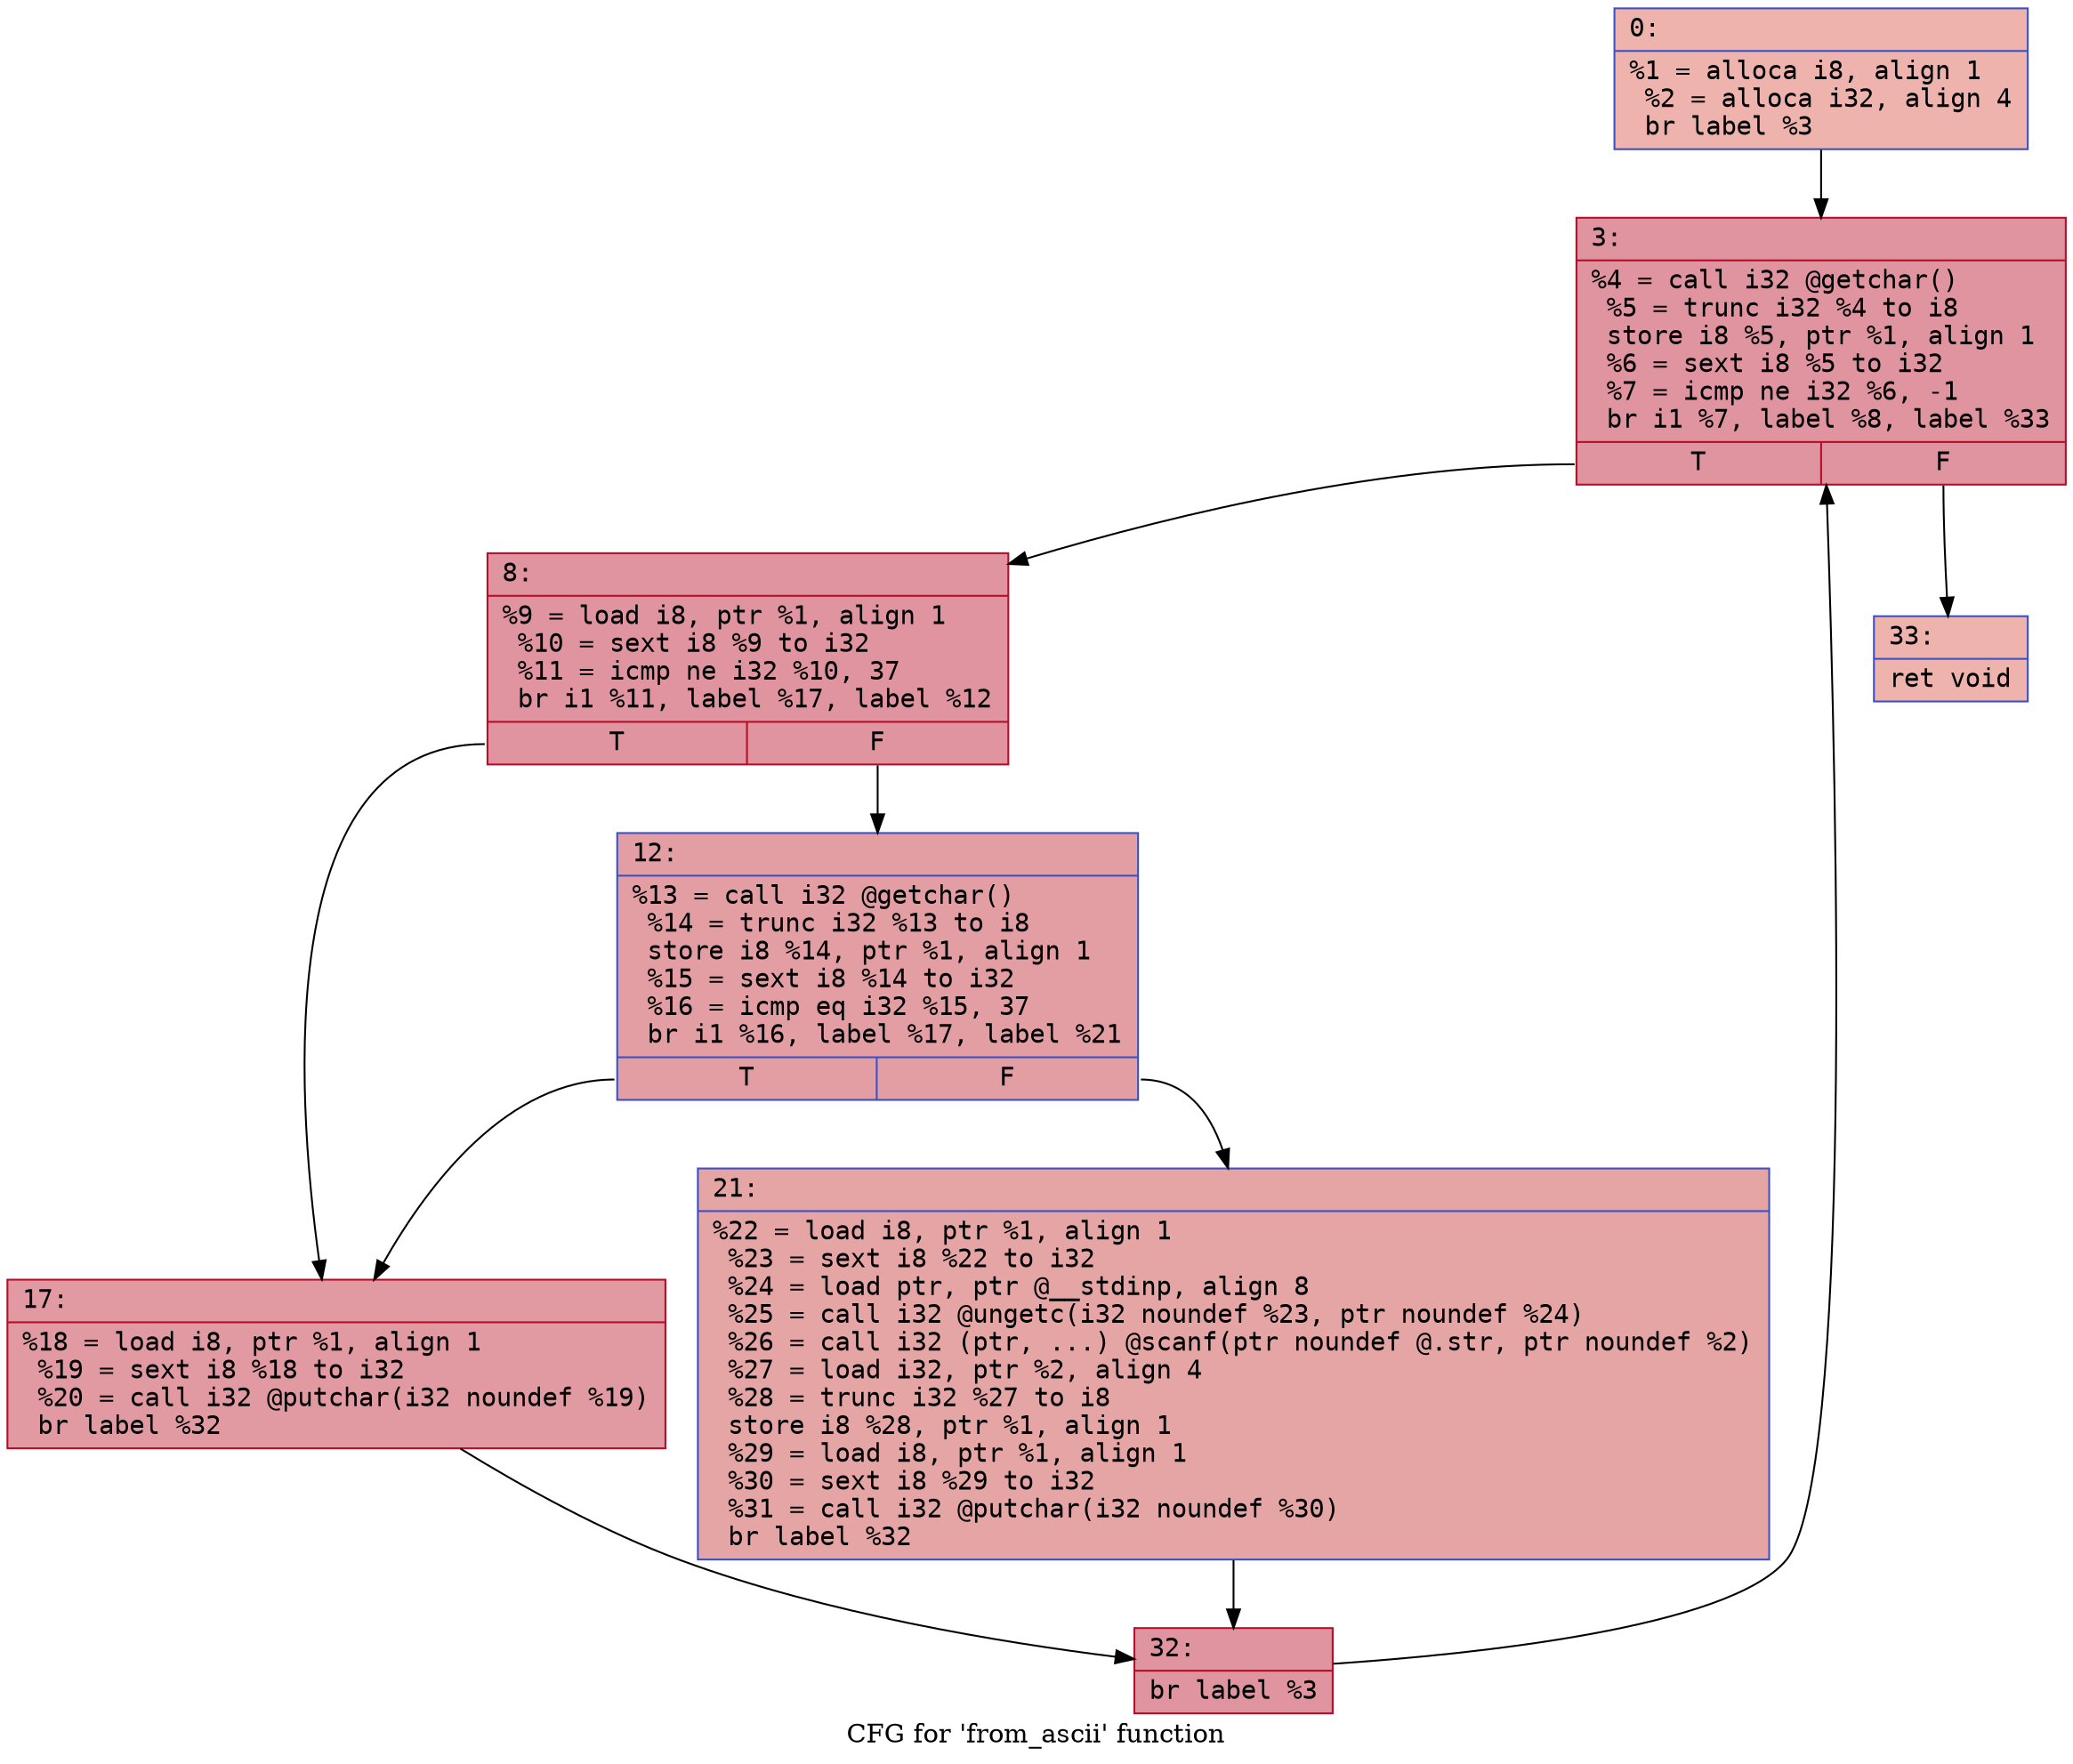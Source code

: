 digraph "CFG for 'from_ascii' function" {
	label="CFG for 'from_ascii' function";

	Node0x60000069e120 [shape=record,color="#3d50c3ff", style=filled, fillcolor="#d6524470" fontname="Courier",label="{0:\l|  %1 = alloca i8, align 1\l  %2 = alloca i32, align 4\l  br label %3\l}"];
	Node0x60000069e120 -> Node0x60000069e170[tooltip="0 -> 3\nProbability 100.00%" ];
	Node0x60000069e170 [shape=record,color="#b70d28ff", style=filled, fillcolor="#b70d2870" fontname="Courier",label="{3:\l|  %4 = call i32 @getchar()\l  %5 = trunc i32 %4 to i8\l  store i8 %5, ptr %1, align 1\l  %6 = sext i8 %5 to i32\l  %7 = icmp ne i32 %6, -1\l  br i1 %7, label %8, label %33\l|{<s0>T|<s1>F}}"];
	Node0x60000069e170:s0 -> Node0x60000069e1c0[tooltip="3 -> 8\nProbability 96.88%" ];
	Node0x60000069e170:s1 -> Node0x60000069e350[tooltip="3 -> 33\nProbability 3.12%" ];
	Node0x60000069e1c0 [shape=record,color="#b70d28ff", style=filled, fillcolor="#b70d2870" fontname="Courier",label="{8:\l|  %9 = load i8, ptr %1, align 1\l  %10 = sext i8 %9 to i32\l  %11 = icmp ne i32 %10, 37\l  br i1 %11, label %17, label %12\l|{<s0>T|<s1>F}}"];
	Node0x60000069e1c0:s0 -> Node0x60000069e260[tooltip="8 -> 17\nProbability 50.00%" ];
	Node0x60000069e1c0:s1 -> Node0x60000069e210[tooltip="8 -> 12\nProbability 50.00%" ];
	Node0x60000069e210 [shape=record,color="#3d50c3ff", style=filled, fillcolor="#be242e70" fontname="Courier",label="{12:\l|  %13 = call i32 @getchar()\l  %14 = trunc i32 %13 to i8\l  store i8 %14, ptr %1, align 1\l  %15 = sext i8 %14 to i32\l  %16 = icmp eq i32 %15, 37\l  br i1 %16, label %17, label %21\l|{<s0>T|<s1>F}}"];
	Node0x60000069e210:s0 -> Node0x60000069e260[tooltip="12 -> 17\nProbability 50.00%" ];
	Node0x60000069e210:s1 -> Node0x60000069e2b0[tooltip="12 -> 21\nProbability 50.00%" ];
	Node0x60000069e260 [shape=record,color="#b70d28ff", style=filled, fillcolor="#bb1b2c70" fontname="Courier",label="{17:\l|  %18 = load i8, ptr %1, align 1\l  %19 = sext i8 %18 to i32\l  %20 = call i32 @putchar(i32 noundef %19)\l  br label %32\l}"];
	Node0x60000069e260 -> Node0x60000069e300[tooltip="17 -> 32\nProbability 100.00%" ];
	Node0x60000069e2b0 [shape=record,color="#3d50c3ff", style=filled, fillcolor="#c5333470" fontname="Courier",label="{21:\l|  %22 = load i8, ptr %1, align 1\l  %23 = sext i8 %22 to i32\l  %24 = load ptr, ptr @__stdinp, align 8\l  %25 = call i32 @ungetc(i32 noundef %23, ptr noundef %24)\l  %26 = call i32 (ptr, ...) @scanf(ptr noundef @.str, ptr noundef %2)\l  %27 = load i32, ptr %2, align 4\l  %28 = trunc i32 %27 to i8\l  store i8 %28, ptr %1, align 1\l  %29 = load i8, ptr %1, align 1\l  %30 = sext i8 %29 to i32\l  %31 = call i32 @putchar(i32 noundef %30)\l  br label %32\l}"];
	Node0x60000069e2b0 -> Node0x60000069e300[tooltip="21 -> 32\nProbability 100.00%" ];
	Node0x60000069e300 [shape=record,color="#b70d28ff", style=filled, fillcolor="#b70d2870" fontname="Courier",label="{32:\l|  br label %3\l}"];
	Node0x60000069e300 -> Node0x60000069e170[tooltip="32 -> 3\nProbability 100.00%" ];
	Node0x60000069e350 [shape=record,color="#3d50c3ff", style=filled, fillcolor="#d6524470" fontname="Courier",label="{33:\l|  ret void\l}"];
}
